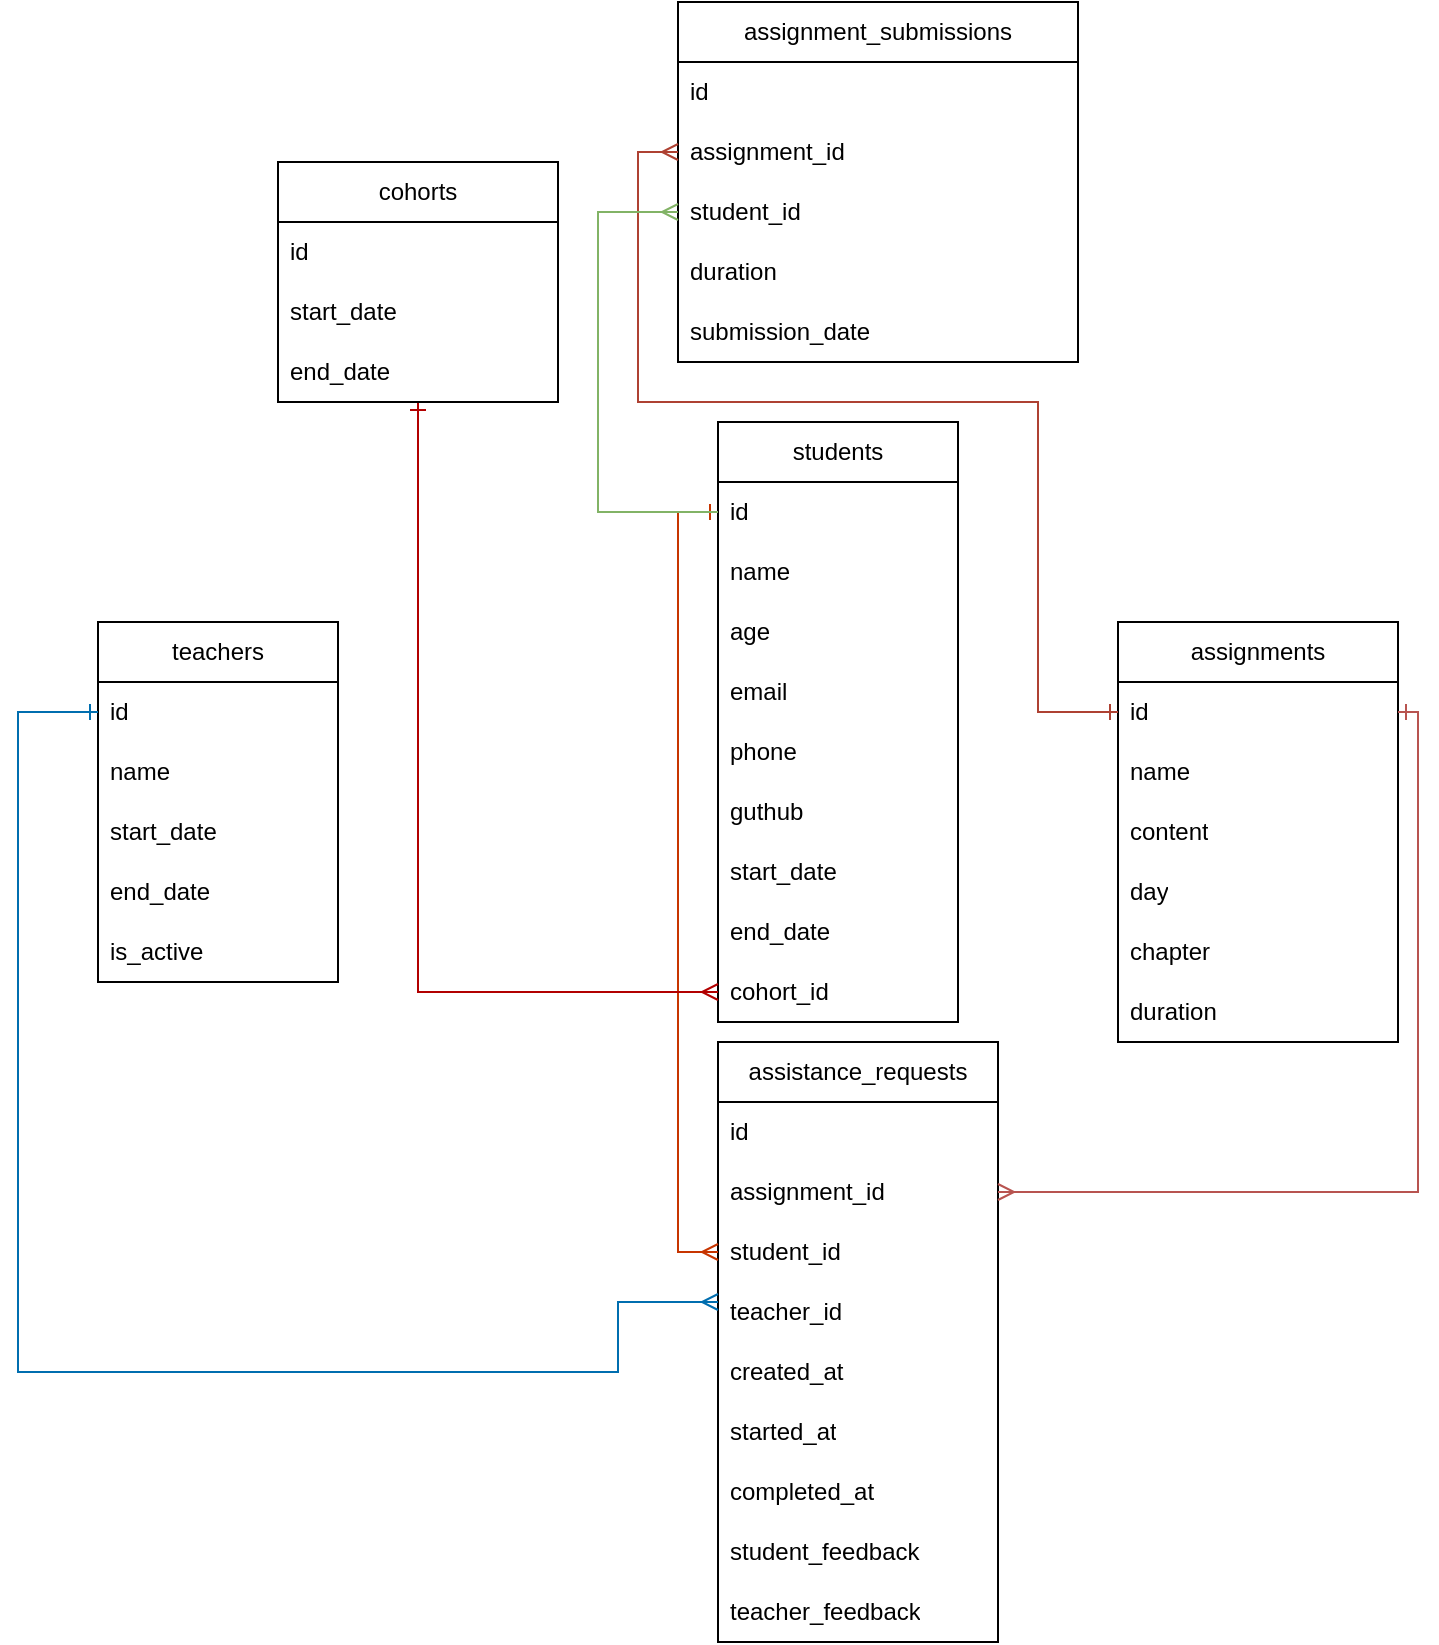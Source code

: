 <mxfile version="23.1.2" type="github">
  <diagram name="Page-1" id="NKB3ZLJ2jj-8r06wBdtf">
    <mxGraphModel dx="2014" dy="884" grid="1" gridSize="10" guides="1" tooltips="1" connect="1" arrows="1" fold="1" page="1" pageScale="1" pageWidth="850" pageHeight="1100" math="0" shadow="0">
      <root>
        <mxCell id="0" />
        <mxCell id="1" parent="0" />
        <mxCell id="wtGd7T_qFhUSLAQZkkg7-9" value="teachers" style="swimlane;fontStyle=0;childLayout=stackLayout;horizontal=1;startSize=30;horizontalStack=0;resizeParent=1;resizeParentMax=0;resizeLast=0;collapsible=1;marginBottom=0;whiteSpace=wrap;html=1;movable=1;resizable=1;rotatable=1;deletable=1;editable=1;locked=0;connectable=1;" parent="1" vertex="1">
          <mxGeometry x="80" y="310" width="120" height="180" as="geometry" />
        </mxCell>
        <mxCell id="wtGd7T_qFhUSLAQZkkg7-10" value="id" style="text;strokeColor=none;fillColor=none;align=left;verticalAlign=middle;spacingLeft=4;spacingRight=4;overflow=hidden;points=[[0,0.5],[1,0.5]];portConstraint=eastwest;rotatable=0;whiteSpace=wrap;html=1;" parent="wtGd7T_qFhUSLAQZkkg7-9" vertex="1">
          <mxGeometry y="30" width="120" height="30" as="geometry" />
        </mxCell>
        <mxCell id="wtGd7T_qFhUSLAQZkkg7-11" value="name" style="text;strokeColor=none;fillColor=none;align=left;verticalAlign=middle;spacingLeft=4;spacingRight=4;overflow=hidden;points=[[0,0.5],[1,0.5]];portConstraint=eastwest;rotatable=0;whiteSpace=wrap;html=1;" parent="wtGd7T_qFhUSLAQZkkg7-9" vertex="1">
          <mxGeometry y="60" width="120" height="30" as="geometry" />
        </mxCell>
        <mxCell id="wtGd7T_qFhUSLAQZkkg7-12" value="start_date" style="text;strokeColor=none;fillColor=none;align=left;verticalAlign=middle;spacingLeft=4;spacingRight=4;overflow=hidden;points=[[0,0.5],[1,0.5]];portConstraint=eastwest;rotatable=0;whiteSpace=wrap;html=1;" parent="wtGd7T_qFhUSLAQZkkg7-9" vertex="1">
          <mxGeometry y="90" width="120" height="30" as="geometry" />
        </mxCell>
        <mxCell id="wtGd7T_qFhUSLAQZkkg7-13" value="end_date" style="text;strokeColor=none;fillColor=none;align=left;verticalAlign=middle;spacingLeft=4;spacingRight=4;overflow=hidden;points=[[0,0.5],[1,0.5]];portConstraint=eastwest;rotatable=0;whiteSpace=wrap;html=1;" parent="wtGd7T_qFhUSLAQZkkg7-9" vertex="1">
          <mxGeometry y="120" width="120" height="30" as="geometry" />
        </mxCell>
        <mxCell id="wtGd7T_qFhUSLAQZkkg7-14" value="is_active" style="text;strokeColor=none;fillColor=none;align=left;verticalAlign=middle;spacingLeft=4;spacingRight=4;overflow=hidden;points=[[0,0.5],[1,0.5]];portConstraint=eastwest;rotatable=0;whiteSpace=wrap;html=1;" parent="wtGd7T_qFhUSLAQZkkg7-9" vertex="1">
          <mxGeometry y="150" width="120" height="30" as="geometry" />
        </mxCell>
        <mxCell id="wtGd7T_qFhUSLAQZkkg7-15" value="assistance_requests" style="swimlane;fontStyle=0;childLayout=stackLayout;horizontal=1;startSize=30;horizontalStack=0;resizeParent=1;resizeParentMax=0;resizeLast=0;collapsible=1;marginBottom=0;whiteSpace=wrap;html=1;" parent="1" vertex="1">
          <mxGeometry x="390" y="520" width="140" height="300" as="geometry" />
        </mxCell>
        <mxCell id="wtGd7T_qFhUSLAQZkkg7-16" value="id" style="text;strokeColor=none;fillColor=none;align=left;verticalAlign=middle;spacingLeft=4;spacingRight=4;overflow=hidden;points=[[0,0.5],[1,0.5]];portConstraint=eastwest;rotatable=0;whiteSpace=wrap;html=1;" parent="wtGd7T_qFhUSLAQZkkg7-15" vertex="1">
          <mxGeometry y="30" width="140" height="30" as="geometry" />
        </mxCell>
        <mxCell id="wtGd7T_qFhUSLAQZkkg7-17" value="assignment_id" style="text;strokeColor=none;fillColor=none;align=left;verticalAlign=middle;spacingLeft=4;spacingRight=4;overflow=hidden;points=[[0,0.5],[1,0.5]];portConstraint=eastwest;rotatable=0;whiteSpace=wrap;html=1;" parent="wtGd7T_qFhUSLAQZkkg7-15" vertex="1">
          <mxGeometry y="60" width="140" height="30" as="geometry" />
        </mxCell>
        <mxCell id="wtGd7T_qFhUSLAQZkkg7-18" value="student_id" style="text;strokeColor=none;fillColor=none;align=left;verticalAlign=middle;spacingLeft=4;spacingRight=4;overflow=hidden;points=[[0,0.5],[1,0.5]];portConstraint=eastwest;rotatable=0;whiteSpace=wrap;html=1;" parent="wtGd7T_qFhUSLAQZkkg7-15" vertex="1">
          <mxGeometry y="90" width="140" height="30" as="geometry" />
        </mxCell>
        <mxCell id="wtGd7T_qFhUSLAQZkkg7-19" value="teacher_id" style="text;strokeColor=none;fillColor=none;align=left;verticalAlign=middle;spacingLeft=4;spacingRight=4;overflow=hidden;points=[[0,0.5],[1,0.5]];portConstraint=eastwest;rotatable=0;whiteSpace=wrap;html=1;" parent="wtGd7T_qFhUSLAQZkkg7-15" vertex="1">
          <mxGeometry y="120" width="140" height="30" as="geometry" />
        </mxCell>
        <mxCell id="wtGd7T_qFhUSLAQZkkg7-20" value="created_at" style="text;strokeColor=none;fillColor=none;align=left;verticalAlign=middle;spacingLeft=4;spacingRight=4;overflow=hidden;points=[[0,0.5],[1,0.5]];portConstraint=eastwest;rotatable=0;whiteSpace=wrap;html=1;" parent="wtGd7T_qFhUSLAQZkkg7-15" vertex="1">
          <mxGeometry y="150" width="140" height="30" as="geometry" />
        </mxCell>
        <mxCell id="wtGd7T_qFhUSLAQZkkg7-21" value="started_at" style="text;strokeColor=none;fillColor=none;align=left;verticalAlign=middle;spacingLeft=4;spacingRight=4;overflow=hidden;points=[[0,0.5],[1,0.5]];portConstraint=eastwest;rotatable=0;whiteSpace=wrap;html=1;" parent="wtGd7T_qFhUSLAQZkkg7-15" vertex="1">
          <mxGeometry y="180" width="140" height="30" as="geometry" />
        </mxCell>
        <mxCell id="wtGd7T_qFhUSLAQZkkg7-22" value="completed_at" style="text;strokeColor=none;fillColor=none;align=left;verticalAlign=middle;spacingLeft=4;spacingRight=4;overflow=hidden;points=[[0,0.5],[1,0.5]];portConstraint=eastwest;rotatable=0;whiteSpace=wrap;html=1;" parent="wtGd7T_qFhUSLAQZkkg7-15" vertex="1">
          <mxGeometry y="210" width="140" height="30" as="geometry" />
        </mxCell>
        <mxCell id="wtGd7T_qFhUSLAQZkkg7-23" value="student_feedback" style="text;strokeColor=none;fillColor=none;align=left;verticalAlign=middle;spacingLeft=4;spacingRight=4;overflow=hidden;points=[[0,0.5],[1,0.5]];portConstraint=eastwest;rotatable=0;whiteSpace=wrap;html=1;" parent="wtGd7T_qFhUSLAQZkkg7-15" vertex="1">
          <mxGeometry y="240" width="140" height="30" as="geometry" />
        </mxCell>
        <mxCell id="wtGd7T_qFhUSLAQZkkg7-24" value="teacher_feedback" style="text;strokeColor=none;fillColor=none;align=left;verticalAlign=middle;spacingLeft=4;spacingRight=4;overflow=hidden;points=[[0,0.5],[1,0.5]];portConstraint=eastwest;rotatable=0;whiteSpace=wrap;html=1;" parent="wtGd7T_qFhUSLAQZkkg7-15" vertex="1">
          <mxGeometry y="270" width="140" height="30" as="geometry" />
        </mxCell>
        <mxCell id="wtGd7T_qFhUSLAQZkkg7-25" value="students" style="swimlane;fontStyle=0;childLayout=stackLayout;horizontal=1;startSize=30;horizontalStack=0;resizeParent=1;resizeParentMax=0;resizeLast=0;collapsible=1;marginBottom=0;whiteSpace=wrap;html=1;" parent="1" vertex="1">
          <mxGeometry x="390" y="210" width="120" height="300" as="geometry" />
        </mxCell>
        <mxCell id="wtGd7T_qFhUSLAQZkkg7-26" value="id" style="text;strokeColor=none;fillColor=none;align=left;verticalAlign=middle;spacingLeft=4;spacingRight=4;overflow=hidden;points=[[0,0.5],[1,0.5]];portConstraint=eastwest;rotatable=0;whiteSpace=wrap;html=1;" parent="wtGd7T_qFhUSLAQZkkg7-25" vertex="1">
          <mxGeometry y="30" width="120" height="30" as="geometry" />
        </mxCell>
        <mxCell id="wtGd7T_qFhUSLAQZkkg7-27" value="name" style="text;strokeColor=none;fillColor=none;align=left;verticalAlign=middle;spacingLeft=4;spacingRight=4;overflow=hidden;points=[[0,0.5],[1,0.5]];portConstraint=eastwest;rotatable=0;whiteSpace=wrap;html=1;" parent="wtGd7T_qFhUSLAQZkkg7-25" vertex="1">
          <mxGeometry y="60" width="120" height="30" as="geometry" />
        </mxCell>
        <mxCell id="wtGd7T_qFhUSLAQZkkg7-47" value="age" style="text;strokeColor=none;fillColor=none;align=left;verticalAlign=middle;spacingLeft=4;spacingRight=4;overflow=hidden;points=[[0,0.5],[1,0.5]];portConstraint=eastwest;rotatable=0;whiteSpace=wrap;html=1;" parent="wtGd7T_qFhUSLAQZkkg7-25" vertex="1">
          <mxGeometry y="90" width="120" height="30" as="geometry" />
        </mxCell>
        <mxCell id="wtGd7T_qFhUSLAQZkkg7-48" value="email" style="text;strokeColor=none;fillColor=none;align=left;verticalAlign=middle;spacingLeft=4;spacingRight=4;overflow=hidden;points=[[0,0.5],[1,0.5]];portConstraint=eastwest;rotatable=0;whiteSpace=wrap;html=1;" parent="wtGd7T_qFhUSLAQZkkg7-25" vertex="1">
          <mxGeometry y="120" width="120" height="30" as="geometry" />
        </mxCell>
        <mxCell id="wtGd7T_qFhUSLAQZkkg7-49" value="phone" style="text;strokeColor=none;fillColor=none;align=left;verticalAlign=middle;spacingLeft=4;spacingRight=4;overflow=hidden;points=[[0,0.5],[1,0.5]];portConstraint=eastwest;rotatable=0;whiteSpace=wrap;html=1;" parent="wtGd7T_qFhUSLAQZkkg7-25" vertex="1">
          <mxGeometry y="150" width="120" height="30" as="geometry" />
        </mxCell>
        <mxCell id="wtGd7T_qFhUSLAQZkkg7-50" value="guthub" style="text;strokeColor=none;fillColor=none;align=left;verticalAlign=middle;spacingLeft=4;spacingRight=4;overflow=hidden;points=[[0,0.5],[1,0.5]];portConstraint=eastwest;rotatable=0;whiteSpace=wrap;html=1;" parent="wtGd7T_qFhUSLAQZkkg7-25" vertex="1">
          <mxGeometry y="180" width="120" height="30" as="geometry" />
        </mxCell>
        <mxCell id="wtGd7T_qFhUSLAQZkkg7-51" value="start_date" style="text;strokeColor=none;fillColor=none;align=left;verticalAlign=middle;spacingLeft=4;spacingRight=4;overflow=hidden;points=[[0,0.5],[1,0.5]];portConstraint=eastwest;rotatable=0;whiteSpace=wrap;html=1;" parent="wtGd7T_qFhUSLAQZkkg7-25" vertex="1">
          <mxGeometry y="210" width="120" height="30" as="geometry" />
        </mxCell>
        <mxCell id="wtGd7T_qFhUSLAQZkkg7-52" value="end_date" style="text;strokeColor=none;fillColor=none;align=left;verticalAlign=middle;spacingLeft=4;spacingRight=4;overflow=hidden;points=[[0,0.5],[1,0.5]];portConstraint=eastwest;rotatable=0;whiteSpace=wrap;html=1;" parent="wtGd7T_qFhUSLAQZkkg7-25" vertex="1">
          <mxGeometry y="240" width="120" height="30" as="geometry" />
        </mxCell>
        <mxCell id="wtGd7T_qFhUSLAQZkkg7-28" value="cohort_id" style="text;strokeColor=none;fillColor=none;align=left;verticalAlign=middle;spacingLeft=4;spacingRight=4;overflow=hidden;points=[[0,0.5],[1,0.5]];portConstraint=eastwest;rotatable=0;whiteSpace=wrap;html=1;" parent="wtGd7T_qFhUSLAQZkkg7-25" vertex="1">
          <mxGeometry y="270" width="120" height="30" as="geometry" />
        </mxCell>
        <mxCell id="wtGd7T_qFhUSLAQZkkg7-31" style="edgeStyle=orthogonalEdgeStyle;rounded=0;orthogonalLoop=1;jettySize=auto;html=1;endArrow=ERmany;endFill=0;startArrow=ERone;startFill=0;fillColor=#fa6800;strokeColor=#C73500;" parent="1" source="wtGd7T_qFhUSLAQZkkg7-26" target="wtGd7T_qFhUSLAQZkkg7-18" edge="1">
          <mxGeometry relative="1" as="geometry">
            <mxPoint x="388" y="620" as="targetPoint" />
            <Array as="points">
              <mxPoint x="370" y="255" />
              <mxPoint x="370" y="625" />
            </Array>
          </mxGeometry>
        </mxCell>
        <mxCell id="wtGd7T_qFhUSLAQZkkg7-32" style="edgeStyle=orthogonalEdgeStyle;rounded=0;orthogonalLoop=1;jettySize=auto;html=1;endArrow=ERmany;endFill=0;startArrow=ERone;startFill=0;fillColor=#1ba1e2;strokeColor=#006EAF;" parent="1" source="wtGd7T_qFhUSLAQZkkg7-10" target="wtGd7T_qFhUSLAQZkkg7-19" edge="1">
          <mxGeometry relative="1" as="geometry">
            <mxPoint x="280" y="650" as="targetPoint" />
            <Array as="points">
              <mxPoint x="40" y="355" />
              <mxPoint x="40" y="685" />
              <mxPoint x="340" y="685" />
              <mxPoint x="340" y="650" />
            </Array>
          </mxGeometry>
        </mxCell>
        <mxCell id="wtGd7T_qFhUSLAQZkkg7-37" value="assignments" style="swimlane;fontStyle=0;childLayout=stackLayout;horizontal=1;startSize=30;horizontalStack=0;resizeParent=1;resizeParentMax=0;resizeLast=0;collapsible=1;marginBottom=0;whiteSpace=wrap;html=1;" parent="1" vertex="1">
          <mxGeometry x="590" y="310" width="140" height="210" as="geometry" />
        </mxCell>
        <mxCell id="wtGd7T_qFhUSLAQZkkg7-38" value="id" style="text;strokeColor=none;fillColor=none;align=left;verticalAlign=middle;spacingLeft=4;spacingRight=4;overflow=hidden;points=[[0,0.5],[1,0.5]];portConstraint=eastwest;rotatable=0;whiteSpace=wrap;html=1;" parent="wtGd7T_qFhUSLAQZkkg7-37" vertex="1">
          <mxGeometry y="30" width="140" height="30" as="geometry" />
        </mxCell>
        <mxCell id="wtGd7T_qFhUSLAQZkkg7-39" value="name" style="text;strokeColor=none;fillColor=none;align=left;verticalAlign=middle;spacingLeft=4;spacingRight=4;overflow=hidden;points=[[0,0.5],[1,0.5]];portConstraint=eastwest;rotatable=0;whiteSpace=wrap;html=1;" parent="wtGd7T_qFhUSLAQZkkg7-37" vertex="1">
          <mxGeometry y="60" width="140" height="30" as="geometry" />
        </mxCell>
        <mxCell id="rfxPB49eaLA2NWbhDZne-2" value="content" style="text;strokeColor=none;fillColor=none;align=left;verticalAlign=middle;spacingLeft=4;spacingRight=4;overflow=hidden;points=[[0,0.5],[1,0.5]];portConstraint=eastwest;rotatable=0;whiteSpace=wrap;html=1;" vertex="1" parent="wtGd7T_qFhUSLAQZkkg7-37">
          <mxGeometry y="90" width="140" height="30" as="geometry" />
        </mxCell>
        <mxCell id="rfxPB49eaLA2NWbhDZne-3" value="day" style="text;strokeColor=none;fillColor=none;align=left;verticalAlign=middle;spacingLeft=4;spacingRight=4;overflow=hidden;points=[[0,0.5],[1,0.5]];portConstraint=eastwest;rotatable=0;whiteSpace=wrap;html=1;" vertex="1" parent="wtGd7T_qFhUSLAQZkkg7-37">
          <mxGeometry y="120" width="140" height="30" as="geometry" />
        </mxCell>
        <mxCell id="wtGd7T_qFhUSLAQZkkg7-40" value="chapter" style="text;strokeColor=none;fillColor=none;align=left;verticalAlign=middle;spacingLeft=4;spacingRight=4;overflow=hidden;points=[[0,0.5],[1,0.5]];portConstraint=eastwest;rotatable=0;whiteSpace=wrap;html=1;" parent="wtGd7T_qFhUSLAQZkkg7-37" vertex="1">
          <mxGeometry y="150" width="140" height="30" as="geometry" />
        </mxCell>
        <mxCell id="rfxPB49eaLA2NWbhDZne-5" value="duration" style="text;strokeColor=none;fillColor=none;align=left;verticalAlign=middle;spacingLeft=4;spacingRight=4;overflow=hidden;points=[[0,0.5],[1,0.5]];portConstraint=eastwest;rotatable=0;whiteSpace=wrap;html=1;" vertex="1" parent="wtGd7T_qFhUSLAQZkkg7-37">
          <mxGeometry y="180" width="140" height="30" as="geometry" />
        </mxCell>
        <mxCell id="wtGd7T_qFhUSLAQZkkg7-43" style="edgeStyle=orthogonalEdgeStyle;rounded=0;orthogonalLoop=1;jettySize=auto;html=1;endArrow=ERmany;endFill=0;startArrow=ERone;startFill=0;fillColor=#f8cecc;gradientColor=#ea6b66;strokeColor=#b85450;" parent="1" source="wtGd7T_qFhUSLAQZkkg7-38" target="wtGd7T_qFhUSLAQZkkg7-17" edge="1">
          <mxGeometry relative="1" as="geometry">
            <mxPoint x="570" y="610" as="targetPoint" />
            <Array as="points">
              <mxPoint x="740" y="355" />
              <mxPoint x="740" y="595" />
            </Array>
          </mxGeometry>
        </mxCell>
        <mxCell id="wtGd7T_qFhUSLAQZkkg7-53" value="assignment_submissions" style="swimlane;fontStyle=0;childLayout=stackLayout;horizontal=1;startSize=30;horizontalStack=0;resizeParent=1;resizeParentMax=0;resizeLast=0;collapsible=1;marginBottom=0;whiteSpace=wrap;html=1;" parent="1" vertex="1">
          <mxGeometry x="370" width="200" height="180" as="geometry" />
        </mxCell>
        <mxCell id="wtGd7T_qFhUSLAQZkkg7-54" value="id" style="text;strokeColor=none;fillColor=none;align=left;verticalAlign=middle;spacingLeft=4;spacingRight=4;overflow=hidden;points=[[0,0.5],[1,0.5]];portConstraint=eastwest;rotatable=0;whiteSpace=wrap;html=1;" parent="wtGd7T_qFhUSLAQZkkg7-53" vertex="1">
          <mxGeometry y="30" width="200" height="30" as="geometry" />
        </mxCell>
        <mxCell id="wtGd7T_qFhUSLAQZkkg7-55" value="assignment_id" style="text;strokeColor=none;fillColor=none;align=left;verticalAlign=middle;spacingLeft=4;spacingRight=4;overflow=hidden;points=[[0,0.5],[1,0.5]];portConstraint=eastwest;rotatable=0;whiteSpace=wrap;html=1;" parent="wtGd7T_qFhUSLAQZkkg7-53" vertex="1">
          <mxGeometry y="60" width="200" height="30" as="geometry" />
        </mxCell>
        <mxCell id="wtGd7T_qFhUSLAQZkkg7-56" value="student_id" style="text;strokeColor=none;fillColor=none;align=left;verticalAlign=middle;spacingLeft=4;spacingRight=4;overflow=hidden;points=[[0,0.5],[1,0.5]];portConstraint=eastwest;rotatable=0;whiteSpace=wrap;html=1;" parent="wtGd7T_qFhUSLAQZkkg7-53" vertex="1">
          <mxGeometry y="90" width="200" height="30" as="geometry" />
        </mxCell>
        <mxCell id="wtGd7T_qFhUSLAQZkkg7-58" value="duration" style="text;strokeColor=none;fillColor=none;align=left;verticalAlign=middle;spacingLeft=4;spacingRight=4;overflow=hidden;points=[[0,0.5],[1,0.5]];portConstraint=eastwest;rotatable=0;whiteSpace=wrap;html=1;" parent="wtGd7T_qFhUSLAQZkkg7-53" vertex="1">
          <mxGeometry y="120" width="200" height="30" as="geometry" />
        </mxCell>
        <mxCell id="wtGd7T_qFhUSLAQZkkg7-57" value="submission_date" style="text;strokeColor=none;fillColor=none;align=left;verticalAlign=middle;spacingLeft=4;spacingRight=4;overflow=hidden;points=[[0,0.5],[1,0.5]];portConstraint=eastwest;rotatable=0;whiteSpace=wrap;html=1;" parent="wtGd7T_qFhUSLAQZkkg7-53" vertex="1">
          <mxGeometry y="150" width="200" height="30" as="geometry" />
        </mxCell>
        <mxCell id="wtGd7T_qFhUSLAQZkkg7-59" style="edgeStyle=orthogonalEdgeStyle;rounded=0;orthogonalLoop=1;jettySize=auto;html=1;endArrow=ERmany;endFill=0;startArrow=ERone;startFill=0;fillColor=#fad9d5;strokeColor=#ae4132;" parent="1" source="wtGd7T_qFhUSLAQZkkg7-38" target="wtGd7T_qFhUSLAQZkkg7-55" edge="1">
          <mxGeometry relative="1" as="geometry">
            <Array as="points">
              <mxPoint x="550" y="355" />
              <mxPoint x="550" y="200" />
              <mxPoint x="350" y="200" />
              <mxPoint x="350" y="75" />
            </Array>
          </mxGeometry>
        </mxCell>
        <mxCell id="wtGd7T_qFhUSLAQZkkg7-60" style="edgeStyle=orthogonalEdgeStyle;rounded=0;orthogonalLoop=1;jettySize=auto;html=1;endArrow=ERmany;endFill=0;fillColor=#d5e8d4;strokeColor=#82b366;" parent="1" source="wtGd7T_qFhUSLAQZkkg7-26" target="wtGd7T_qFhUSLAQZkkg7-56" edge="1">
          <mxGeometry relative="1" as="geometry">
            <Array as="points">
              <mxPoint x="330" y="255" />
              <mxPoint x="330" y="105" />
            </Array>
          </mxGeometry>
        </mxCell>
        <mxCell id="wtGd7T_qFhUSLAQZkkg7-65" style="edgeStyle=orthogonalEdgeStyle;rounded=0;orthogonalLoop=1;jettySize=auto;html=1;entryX=0;entryY=0.5;entryDx=0;entryDy=0;endArrow=ERmany;endFill=0;startArrow=ERone;startFill=0;fillColor=#e51400;strokeColor=#B20000;" parent="1" source="wtGd7T_qFhUSLAQZkkg7-61" target="wtGd7T_qFhUSLAQZkkg7-28" edge="1">
          <mxGeometry relative="1" as="geometry" />
        </mxCell>
        <mxCell id="wtGd7T_qFhUSLAQZkkg7-61" value="cohorts" style="swimlane;fontStyle=0;childLayout=stackLayout;horizontal=1;startSize=30;horizontalStack=0;resizeParent=1;resizeParentMax=0;resizeLast=0;collapsible=1;marginBottom=0;whiteSpace=wrap;html=1;" parent="1" vertex="1">
          <mxGeometry x="170" y="80" width="140" height="120" as="geometry" />
        </mxCell>
        <mxCell id="wtGd7T_qFhUSLAQZkkg7-62" value="id" style="text;strokeColor=none;fillColor=none;align=left;verticalAlign=middle;spacingLeft=4;spacingRight=4;overflow=hidden;points=[[0,0.5],[1,0.5]];portConstraint=eastwest;rotatable=0;whiteSpace=wrap;html=1;" parent="wtGd7T_qFhUSLAQZkkg7-61" vertex="1">
          <mxGeometry y="30" width="140" height="30" as="geometry" />
        </mxCell>
        <mxCell id="wtGd7T_qFhUSLAQZkkg7-63" value="start_date" style="text;strokeColor=none;fillColor=none;align=left;verticalAlign=middle;spacingLeft=4;spacingRight=4;overflow=hidden;points=[[0,0.5],[1,0.5]];portConstraint=eastwest;rotatable=0;whiteSpace=wrap;html=1;" parent="wtGd7T_qFhUSLAQZkkg7-61" vertex="1">
          <mxGeometry y="60" width="140" height="30" as="geometry" />
        </mxCell>
        <mxCell id="wtGd7T_qFhUSLAQZkkg7-64" value="end_date" style="text;strokeColor=none;fillColor=none;align=left;verticalAlign=middle;spacingLeft=4;spacingRight=4;overflow=hidden;points=[[0,0.5],[1,0.5]];portConstraint=eastwest;rotatable=0;whiteSpace=wrap;html=1;" parent="wtGd7T_qFhUSLAQZkkg7-61" vertex="1">
          <mxGeometry y="90" width="140" height="30" as="geometry" />
        </mxCell>
      </root>
    </mxGraphModel>
  </diagram>
</mxfile>

